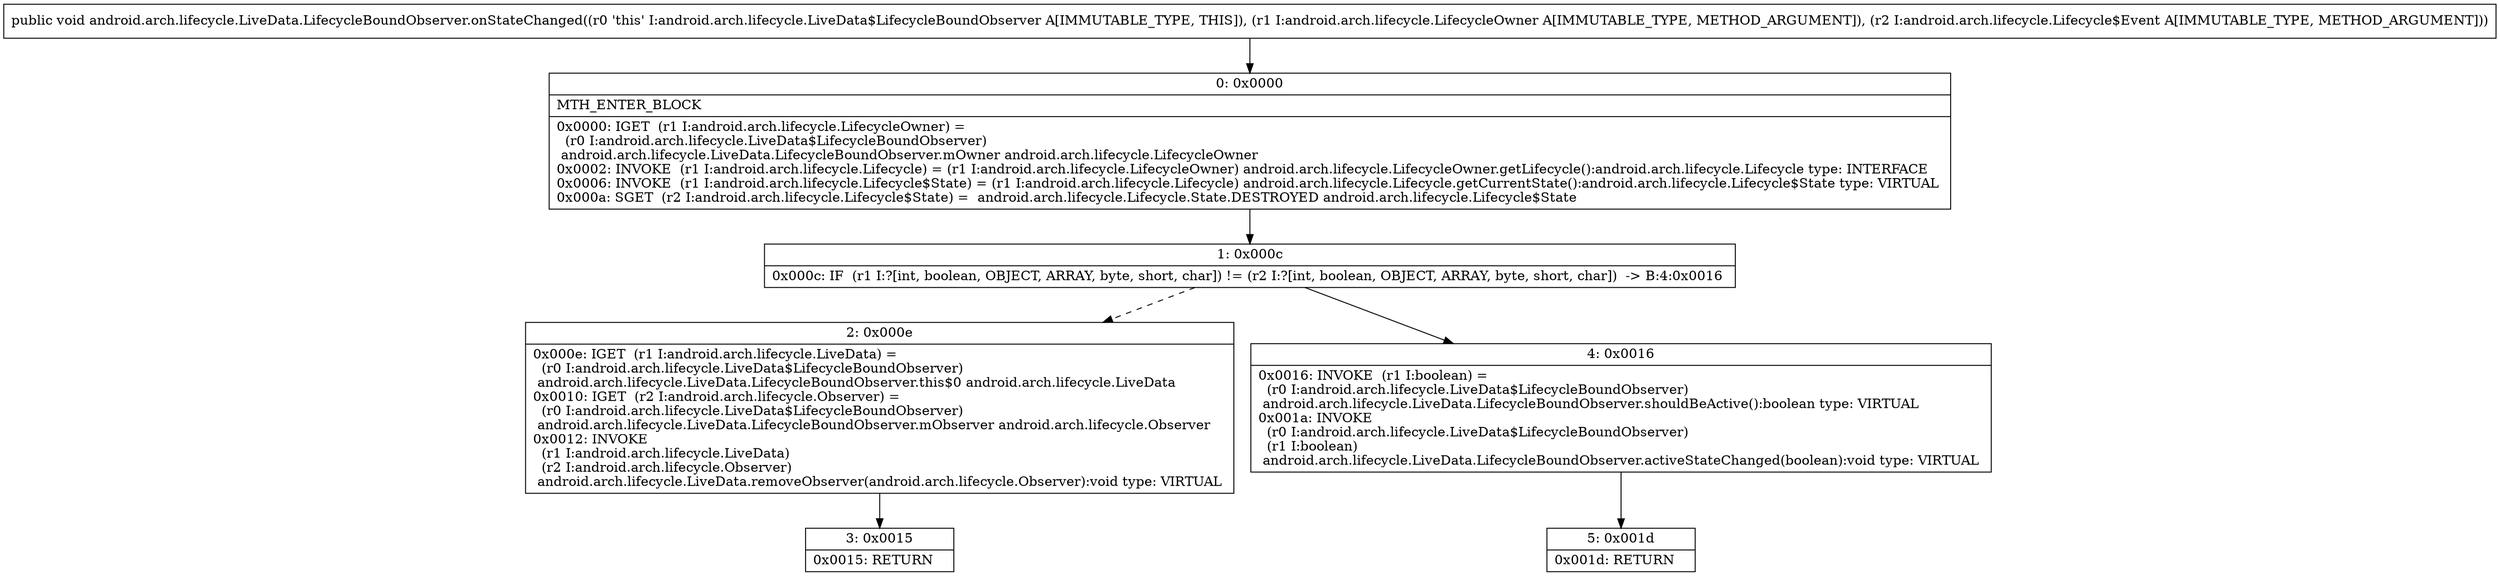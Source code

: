 digraph "CFG forandroid.arch.lifecycle.LiveData.LifecycleBoundObserver.onStateChanged(Landroid\/arch\/lifecycle\/LifecycleOwner;Landroid\/arch\/lifecycle\/Lifecycle$Event;)V" {
Node_0 [shape=record,label="{0\:\ 0x0000|MTH_ENTER_BLOCK\l|0x0000: IGET  (r1 I:android.arch.lifecycle.LifecycleOwner) = \l  (r0 I:android.arch.lifecycle.LiveData$LifecycleBoundObserver)\l android.arch.lifecycle.LiveData.LifecycleBoundObserver.mOwner android.arch.lifecycle.LifecycleOwner \l0x0002: INVOKE  (r1 I:android.arch.lifecycle.Lifecycle) = (r1 I:android.arch.lifecycle.LifecycleOwner) android.arch.lifecycle.LifecycleOwner.getLifecycle():android.arch.lifecycle.Lifecycle type: INTERFACE \l0x0006: INVOKE  (r1 I:android.arch.lifecycle.Lifecycle$State) = (r1 I:android.arch.lifecycle.Lifecycle) android.arch.lifecycle.Lifecycle.getCurrentState():android.arch.lifecycle.Lifecycle$State type: VIRTUAL \l0x000a: SGET  (r2 I:android.arch.lifecycle.Lifecycle$State) =  android.arch.lifecycle.Lifecycle.State.DESTROYED android.arch.lifecycle.Lifecycle$State \l}"];
Node_1 [shape=record,label="{1\:\ 0x000c|0x000c: IF  (r1 I:?[int, boolean, OBJECT, ARRAY, byte, short, char]) != (r2 I:?[int, boolean, OBJECT, ARRAY, byte, short, char])  \-\> B:4:0x0016 \l}"];
Node_2 [shape=record,label="{2\:\ 0x000e|0x000e: IGET  (r1 I:android.arch.lifecycle.LiveData) = \l  (r0 I:android.arch.lifecycle.LiveData$LifecycleBoundObserver)\l android.arch.lifecycle.LiveData.LifecycleBoundObserver.this$0 android.arch.lifecycle.LiveData \l0x0010: IGET  (r2 I:android.arch.lifecycle.Observer) = \l  (r0 I:android.arch.lifecycle.LiveData$LifecycleBoundObserver)\l android.arch.lifecycle.LiveData.LifecycleBoundObserver.mObserver android.arch.lifecycle.Observer \l0x0012: INVOKE  \l  (r1 I:android.arch.lifecycle.LiveData)\l  (r2 I:android.arch.lifecycle.Observer)\l android.arch.lifecycle.LiveData.removeObserver(android.arch.lifecycle.Observer):void type: VIRTUAL \l}"];
Node_3 [shape=record,label="{3\:\ 0x0015|0x0015: RETURN   \l}"];
Node_4 [shape=record,label="{4\:\ 0x0016|0x0016: INVOKE  (r1 I:boolean) = \l  (r0 I:android.arch.lifecycle.LiveData$LifecycleBoundObserver)\l android.arch.lifecycle.LiveData.LifecycleBoundObserver.shouldBeActive():boolean type: VIRTUAL \l0x001a: INVOKE  \l  (r0 I:android.arch.lifecycle.LiveData$LifecycleBoundObserver)\l  (r1 I:boolean)\l android.arch.lifecycle.LiveData.LifecycleBoundObserver.activeStateChanged(boolean):void type: VIRTUAL \l}"];
Node_5 [shape=record,label="{5\:\ 0x001d|0x001d: RETURN   \l}"];
MethodNode[shape=record,label="{public void android.arch.lifecycle.LiveData.LifecycleBoundObserver.onStateChanged((r0 'this' I:android.arch.lifecycle.LiveData$LifecycleBoundObserver A[IMMUTABLE_TYPE, THIS]), (r1 I:android.arch.lifecycle.LifecycleOwner A[IMMUTABLE_TYPE, METHOD_ARGUMENT]), (r2 I:android.arch.lifecycle.Lifecycle$Event A[IMMUTABLE_TYPE, METHOD_ARGUMENT])) }"];
MethodNode -> Node_0;
Node_0 -> Node_1;
Node_1 -> Node_2[style=dashed];
Node_1 -> Node_4;
Node_2 -> Node_3;
Node_4 -> Node_5;
}

